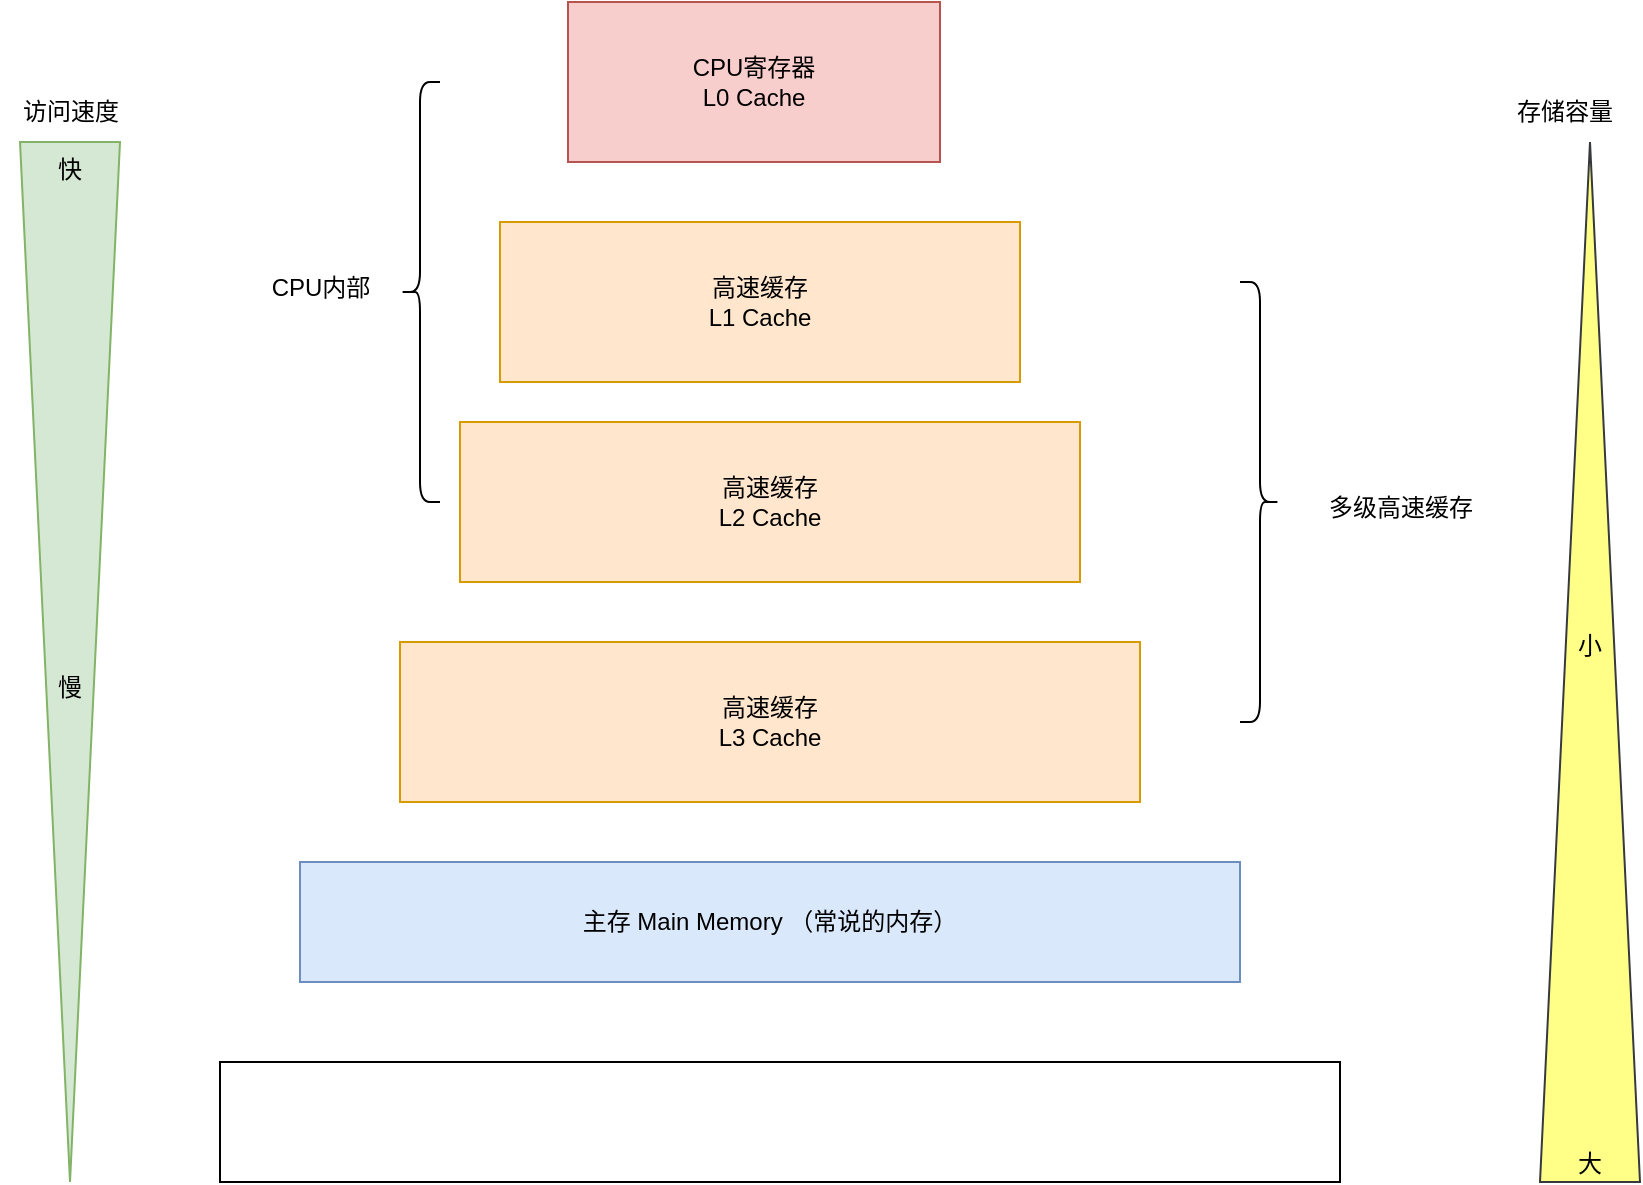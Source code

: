<mxfile version="26.0.13">
  <diagram name="第 1 页" id="6l_URpEwVlCwuOEgZBjU">
    <mxGraphModel dx="1434" dy="746" grid="1" gridSize="10" guides="1" tooltips="1" connect="1" arrows="1" fold="1" page="1" pageScale="1" pageWidth="827" pageHeight="1169" math="0" shadow="0">
      <root>
        <mxCell id="0" />
        <mxCell id="1" parent="0" />
        <mxCell id="lMCUrQdVNKHxVl971gE6-1" value="CPU寄存器&lt;div&gt;L0 Cache&lt;/div&gt;" style="rounded=0;whiteSpace=wrap;html=1;fillColor=#f8cecc;strokeColor=#b85450;" vertex="1" parent="1">
          <mxGeometry x="354" y="110" width="186" height="80" as="geometry" />
        </mxCell>
        <mxCell id="lMCUrQdVNKHxVl971gE6-2" value="高速缓存&lt;div&gt;L1 Cache&lt;/div&gt;" style="rounded=0;whiteSpace=wrap;html=1;fillColor=#ffe6cc;strokeColor=#d79b00;" vertex="1" parent="1">
          <mxGeometry x="320" y="220" width="260" height="80" as="geometry" />
        </mxCell>
        <mxCell id="lMCUrQdVNKHxVl971gE6-3" value="高速缓存&lt;div&gt;L2 Cache&lt;/div&gt;" style="rounded=0;whiteSpace=wrap;html=1;fillColor=#ffe6cc;strokeColor=#d79b00;" vertex="1" parent="1">
          <mxGeometry x="300" y="320" width="310" height="80" as="geometry" />
        </mxCell>
        <mxCell id="lMCUrQdVNKHxVl971gE6-4" value="高速缓存&lt;div&gt;L3 Cache&lt;/div&gt;" style="rounded=0;whiteSpace=wrap;html=1;fillColor=#ffe6cc;strokeColor=#d79b00;" vertex="1" parent="1">
          <mxGeometry x="270" y="430" width="370" height="80" as="geometry" />
        </mxCell>
        <mxCell id="lMCUrQdVNKHxVl971gE6-5" value="主存 Main Memory （常说的内存）" style="rounded=0;whiteSpace=wrap;html=1;fillColor=#dae8fc;strokeColor=#6c8ebf;" vertex="1" parent="1">
          <mxGeometry x="220" y="540" width="470" height="60" as="geometry" />
        </mxCell>
        <mxCell id="lMCUrQdVNKHxVl971gE6-6" value="" style="shape=curlyBracket;whiteSpace=wrap;html=1;rounded=1;labelPosition=left;verticalLabelPosition=middle;align=right;verticalAlign=middle;" vertex="1" parent="1">
          <mxGeometry x="270" y="150" width="20" height="210" as="geometry" />
        </mxCell>
        <mxCell id="lMCUrQdVNKHxVl971gE6-7" value="CPU内部" style="text;html=1;align=center;verticalAlign=middle;resizable=0;points=[];autosize=1;strokeColor=none;fillColor=none;" vertex="1" parent="1">
          <mxGeometry x="195" y="238" width="70" height="30" as="geometry" />
        </mxCell>
        <mxCell id="lMCUrQdVNKHxVl971gE6-8" value="" style="shape=curlyBracket;whiteSpace=wrap;html=1;rounded=1;flipH=1;labelPosition=right;verticalLabelPosition=middle;align=left;verticalAlign=middle;size=0.5;" vertex="1" parent="1">
          <mxGeometry x="690" y="250" width="20" height="220" as="geometry" />
        </mxCell>
        <mxCell id="lMCUrQdVNKHxVl971gE6-9" value="多级高速缓存" style="text;html=1;align=center;verticalAlign=middle;resizable=0;points=[];autosize=1;strokeColor=none;fillColor=none;" vertex="1" parent="1">
          <mxGeometry x="720" y="348" width="100" height="30" as="geometry" />
        </mxCell>
        <mxCell id="lMCUrQdVNKHxVl971gE6-10" value="快&lt;br&gt;&lt;br&gt;&lt;br&gt;&lt;br&gt;&lt;br&gt;&lt;br&gt;&lt;br&gt;&lt;br&gt;&lt;br&gt;&lt;br&gt;&lt;br&gt;&lt;br&gt;&lt;br&gt;&lt;br&gt;&lt;br&gt;&lt;br&gt;&lt;br&gt;&lt;br&gt;慢" style="triangle;whiteSpace=wrap;html=1;direction=south;verticalAlign=top;fillColor=#d5e8d4;strokeColor=#82b366;" vertex="1" parent="1">
          <mxGeometry x="80" y="180" width="50" height="520" as="geometry" />
        </mxCell>
        <mxCell id="lMCUrQdVNKHxVl971gE6-11" value="" style="rounded=0;whiteSpace=wrap;html=1;" vertex="1" parent="1">
          <mxGeometry x="180" y="640" width="560" height="60" as="geometry" />
        </mxCell>
        <mxCell id="lMCUrQdVNKHxVl971gE6-12" value="访问速度" style="text;html=1;align=center;verticalAlign=middle;resizable=0;points=[];autosize=1;strokeColor=none;fillColor=none;" vertex="1" parent="1">
          <mxGeometry x="70" y="150" width="70" height="30" as="geometry" />
        </mxCell>
        <mxCell id="lMCUrQdVNKHxVl971gE6-13" value="小&lt;br&gt;&lt;br&gt;&lt;br&gt;&lt;br&gt;&lt;br&gt;&lt;br&gt;&lt;br&gt;&lt;br&gt;&lt;br&gt;&lt;br&gt;&lt;br&gt;&lt;br&gt;&lt;br&gt;&lt;br&gt;&lt;br&gt;&lt;br&gt;&lt;br&gt;&lt;br&gt;大" style="triangle;whiteSpace=wrap;html=1;direction=north;verticalAlign=bottom;fillColor=#ffff88;strokeColor=#36393d;" vertex="1" parent="1">
          <mxGeometry x="840" y="180" width="50" height="520" as="geometry" />
        </mxCell>
        <mxCell id="lMCUrQdVNKHxVl971gE6-17" value="存储容量" style="text;html=1;align=center;verticalAlign=middle;resizable=0;points=[];autosize=1;strokeColor=none;fillColor=none;" vertex="1" parent="1">
          <mxGeometry x="817" y="150" width="70" height="30" as="geometry" />
        </mxCell>
      </root>
    </mxGraphModel>
  </diagram>
</mxfile>
